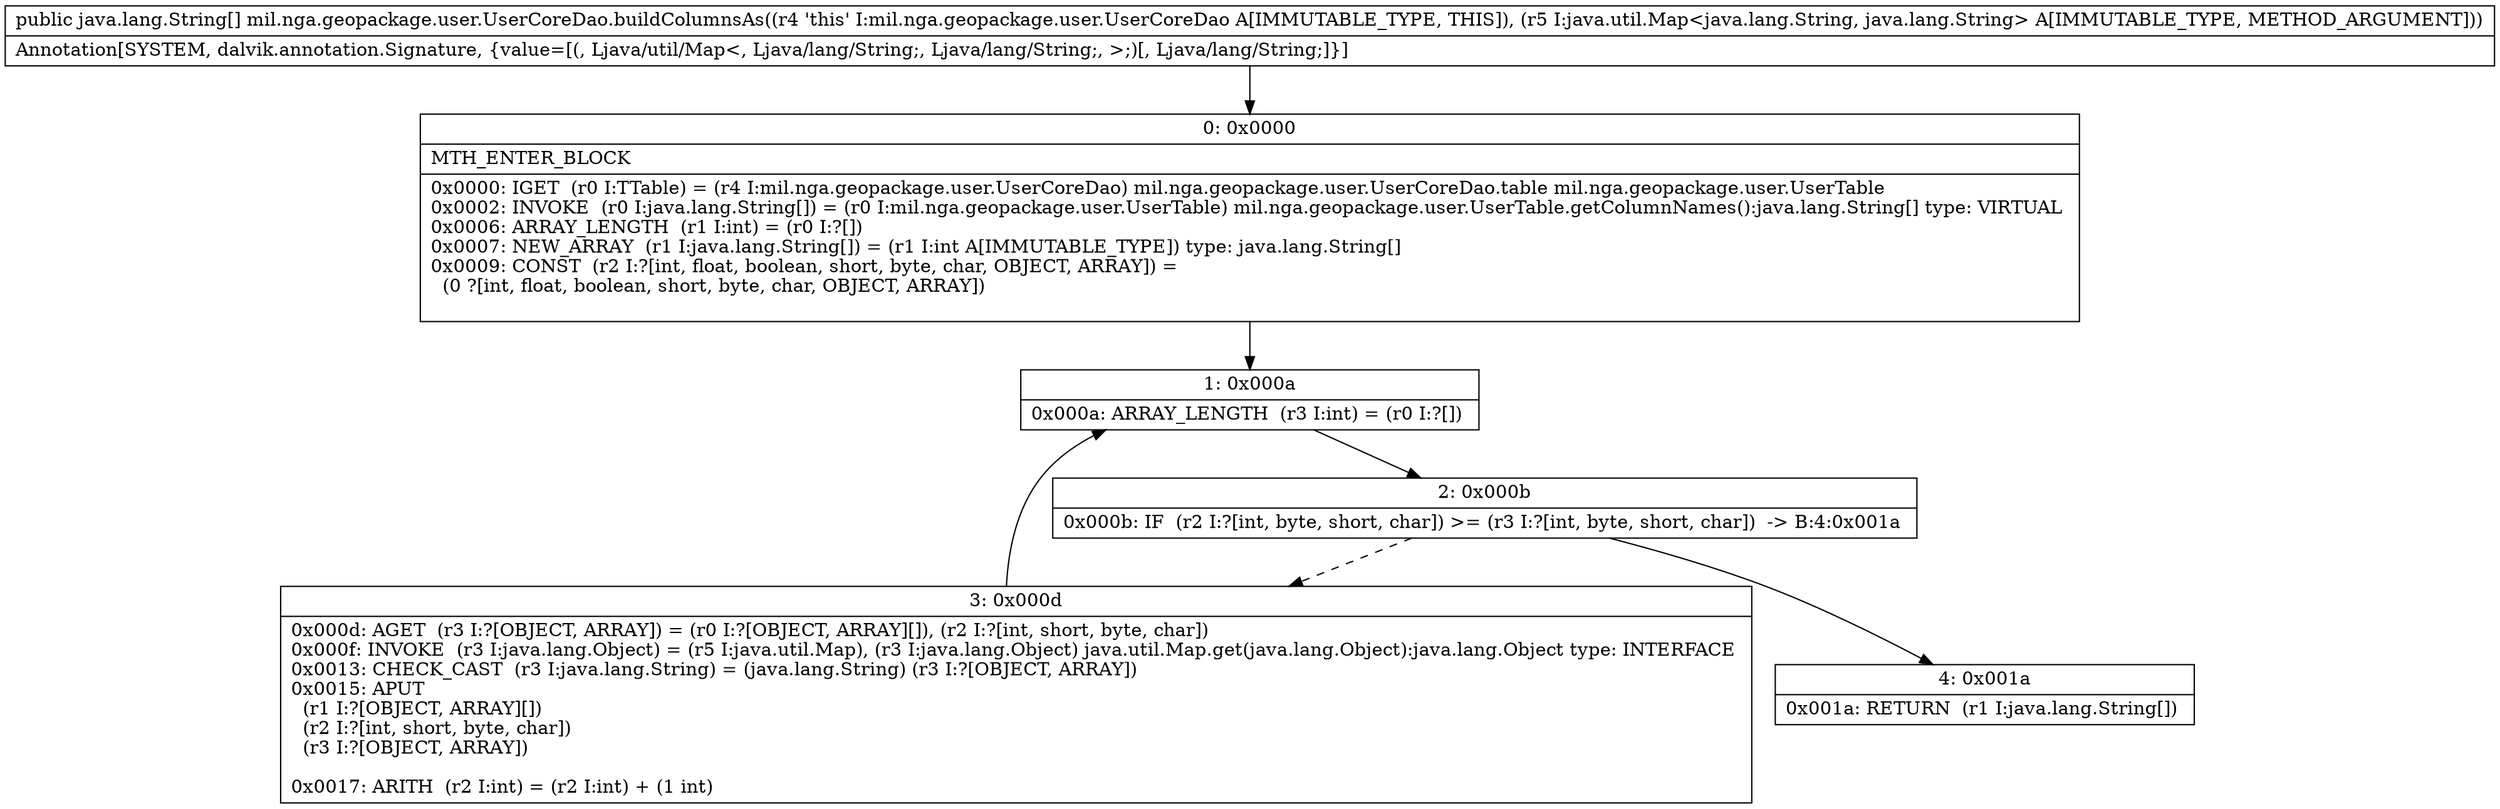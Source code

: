 digraph "CFG formil.nga.geopackage.user.UserCoreDao.buildColumnsAs(Ljava\/util\/Map;)[Ljava\/lang\/String;" {
Node_0 [shape=record,label="{0\:\ 0x0000|MTH_ENTER_BLOCK\l|0x0000: IGET  (r0 I:TTable) = (r4 I:mil.nga.geopackage.user.UserCoreDao) mil.nga.geopackage.user.UserCoreDao.table mil.nga.geopackage.user.UserTable \l0x0002: INVOKE  (r0 I:java.lang.String[]) = (r0 I:mil.nga.geopackage.user.UserTable) mil.nga.geopackage.user.UserTable.getColumnNames():java.lang.String[] type: VIRTUAL \l0x0006: ARRAY_LENGTH  (r1 I:int) = (r0 I:?[]) \l0x0007: NEW_ARRAY  (r1 I:java.lang.String[]) = (r1 I:int A[IMMUTABLE_TYPE]) type: java.lang.String[] \l0x0009: CONST  (r2 I:?[int, float, boolean, short, byte, char, OBJECT, ARRAY]) = \l  (0 ?[int, float, boolean, short, byte, char, OBJECT, ARRAY])\l \l}"];
Node_1 [shape=record,label="{1\:\ 0x000a|0x000a: ARRAY_LENGTH  (r3 I:int) = (r0 I:?[]) \l}"];
Node_2 [shape=record,label="{2\:\ 0x000b|0x000b: IF  (r2 I:?[int, byte, short, char]) \>= (r3 I:?[int, byte, short, char])  \-\> B:4:0x001a \l}"];
Node_3 [shape=record,label="{3\:\ 0x000d|0x000d: AGET  (r3 I:?[OBJECT, ARRAY]) = (r0 I:?[OBJECT, ARRAY][]), (r2 I:?[int, short, byte, char]) \l0x000f: INVOKE  (r3 I:java.lang.Object) = (r5 I:java.util.Map), (r3 I:java.lang.Object) java.util.Map.get(java.lang.Object):java.lang.Object type: INTERFACE \l0x0013: CHECK_CAST  (r3 I:java.lang.String) = (java.lang.String) (r3 I:?[OBJECT, ARRAY]) \l0x0015: APUT  \l  (r1 I:?[OBJECT, ARRAY][])\l  (r2 I:?[int, short, byte, char])\l  (r3 I:?[OBJECT, ARRAY])\l \l0x0017: ARITH  (r2 I:int) = (r2 I:int) + (1 int) \l}"];
Node_4 [shape=record,label="{4\:\ 0x001a|0x001a: RETURN  (r1 I:java.lang.String[]) \l}"];
MethodNode[shape=record,label="{public java.lang.String[] mil.nga.geopackage.user.UserCoreDao.buildColumnsAs((r4 'this' I:mil.nga.geopackage.user.UserCoreDao A[IMMUTABLE_TYPE, THIS]), (r5 I:java.util.Map\<java.lang.String, java.lang.String\> A[IMMUTABLE_TYPE, METHOD_ARGUMENT]))  | Annotation[SYSTEM, dalvik.annotation.Signature, \{value=[(, Ljava\/util\/Map\<, Ljava\/lang\/String;, Ljava\/lang\/String;, \>;)[, Ljava\/lang\/String;]\}]\l}"];
MethodNode -> Node_0;
Node_0 -> Node_1;
Node_1 -> Node_2;
Node_2 -> Node_3[style=dashed];
Node_2 -> Node_4;
Node_3 -> Node_1;
}

